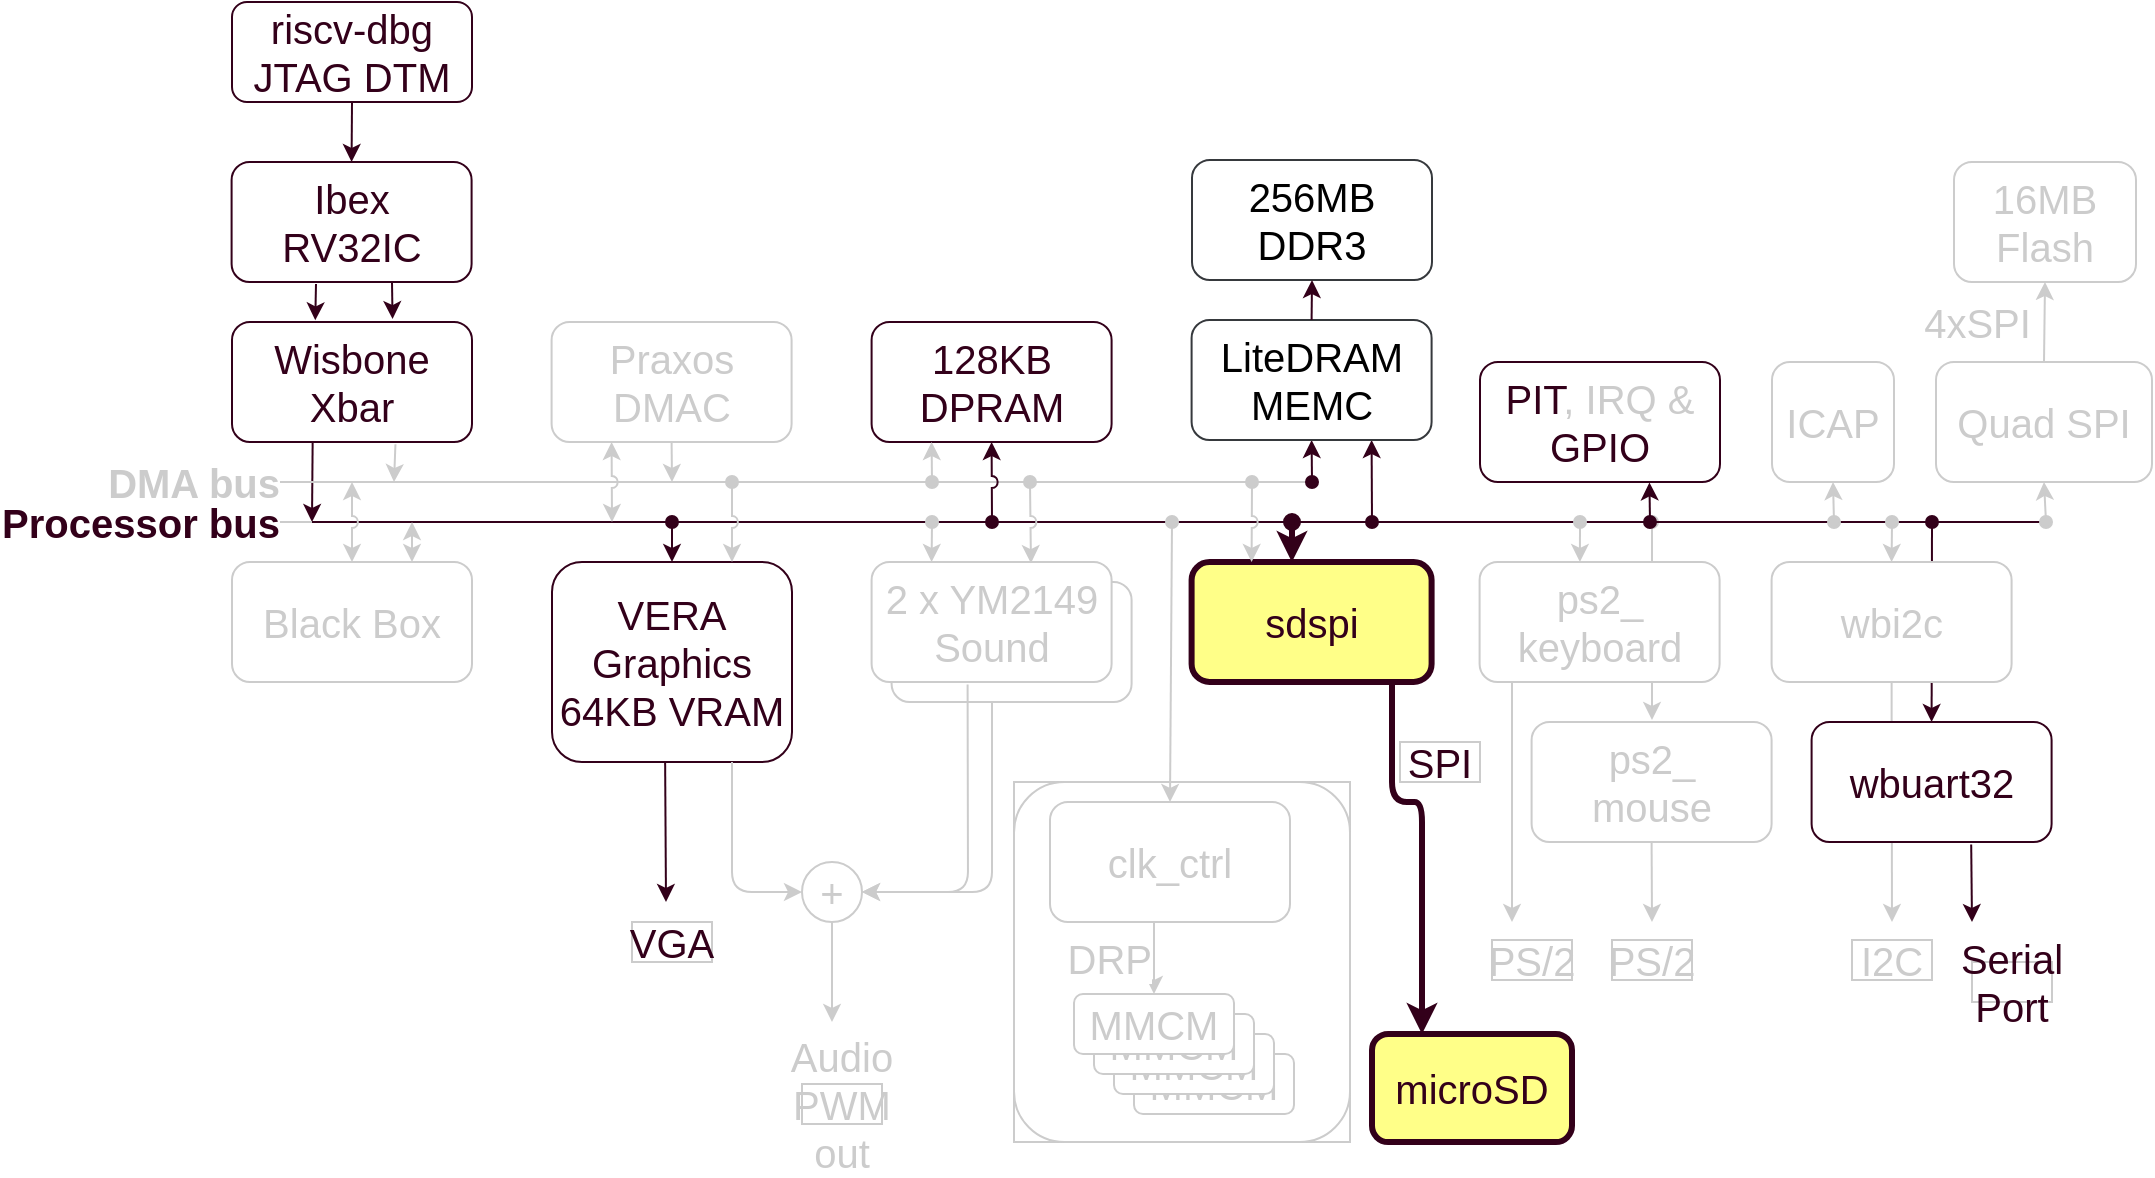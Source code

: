 <mxfile version="19.0.3" type="device"><diagram id="0d0418cf-194d-6f34-59b4-59e4f961d9f4" name="Page-1"><mxGraphModel dx="1888" dy="-459" grid="1" gridSize="10" guides="1" tooltips="1" connect="1" arrows="1" fold="1" page="1" pageScale="1" pageWidth="850" pageHeight="1100" background="#ffffff" math="0" shadow="0"><root><mxCell id="0"/><mxCell id="1" parent="0"/><mxCell id="294" value="" style="endArrow=classic;html=1;strokeWidth=1;startArrow=oval;startFill=1;fontSize=20;strokeColor=#CCCCCC;fontColor=#CCCCCC;" parent="1" edge="1"><mxGeometry width="50" height="50" relative="1" as="geometry"><mxPoint x="788" y="1460" as="sourcePoint"/><mxPoint x="788" y="1559" as="targetPoint"/></mxGeometry></mxCell><mxCell id="295" value="ps2_&lt;br&gt;mouse" style="rounded=1;whiteSpace=wrap;html=1;fontSize=20;strokeColor=#CCCCCC;fontColor=#CCCCCC;" parent="1" vertex="1"><mxGeometry x="727.8" y="1560" width="120" height="60" as="geometry"/></mxCell><mxCell id="299" value="YM2149" style="rounded=1;whiteSpace=wrap;html=1;fontSize=20;strokeColor=#CCCCCC;fontColor=#CCCCCC;" parent="1" vertex="1"><mxGeometry x="407.8" y="1490" width="120" height="60" as="geometry"/></mxCell><mxCell id="300" value="riscv-dbg&lt;br style=&quot;font-size: 20px;&quot;&gt;JTAG DTM&lt;br style=&quot;font-size: 20px;&quot;&gt;" style="rounded=1;whiteSpace=wrap;html=1;fontSize=20;strokeColor=#33001A;fontColor=#33001A;" parent="1" vertex="1"><mxGeometry x="78" y="1200" width="120" height="50" as="geometry"/></mxCell><mxCell id="301" value="Ibex&lt;br style=&quot;font-size: 20px;&quot;&gt;RV32IC&lt;br style=&quot;font-size: 20px;&quot;&gt;" style="rounded=1;whiteSpace=wrap;html=1;fontSize=20;strokeColor=#33001A;fontColor=#33001A;" parent="1" vertex="1"><mxGeometry x="77.8" y="1280" width="120" height="60" as="geometry"/></mxCell><mxCell id="302" value="Praxos DMAC" style="rounded=1;whiteSpace=wrap;html=1;fontSize=20;strokeColor=#CCCCCC;fontColor=#CCCCCC;" parent="1" vertex="1"><mxGeometry x="237.8" y="1360" width="120" height="60" as="geometry"/></mxCell><mxCell id="303" value="128KB&lt;br style=&quot;font-size: 20px&quot;&gt;DPRAM&lt;br style=&quot;font-size: 20px&quot;&gt;" style="rounded=1;whiteSpace=wrap;html=1;fontSize=20;strokeColor=#33001A;fontColor=#33001A;" parent="1" vertex="1"><mxGeometry x="397.8" y="1360" width="120" height="60" as="geometry"/></mxCell><mxCell id="304" value="&lt;font color=&quot;#33001a&quot;&gt;PIT&lt;/font&gt;, IRQ &amp;amp; &lt;font color=&quot;#33001a&quot;&gt;GPIO&lt;/font&gt;" style="rounded=1;whiteSpace=wrap;html=1;fontSize=20;strokeColor=#33001A;fontColor=#CCCCCC;" parent="1" vertex="1"><mxGeometry x="702" y="1380" width="120" height="60" as="geometry"/></mxCell><mxCell id="305" value="VERA Graphics&lt;br&gt;64KB VRAM&lt;br&gt;" style="rounded=1;whiteSpace=wrap;html=1;fontSize=20;strokeColor=#33001A;fontColor=#33001A;strokeWidth=1;fillColor=#FFFFFF;" parent="1" vertex="1"><mxGeometry x="238" y="1480" width="120" height="100" as="geometry"/></mxCell><mxCell id="306" value="2 x YM2149 Sound" style="rounded=1;whiteSpace=wrap;html=1;fontSize=20;strokeColor=#CCCCCC;fontColor=#CCCCCC;" parent="1" vertex="1"><mxGeometry x="397.8" y="1480" width="120" height="60" as="geometry"/></mxCell><mxCell id="307" value="sdspi" style="rounded=1;whiteSpace=wrap;html=1;fontSize=20;strokeColor=#33001A;fontColor=#33001A;fillColor=#FFFF88;strokeWidth=3;" parent="1" vertex="1"><mxGeometry x="557.8" y="1480" width="120" height="60" as="geometry"/></mxCell><mxCell id="308" value="ps2_&lt;br&gt;keyboard" style="rounded=1;whiteSpace=wrap;html=1;fontSize=20;strokeColor=#CCCCCC;fontColor=#CCCCCC;" parent="1" vertex="1"><mxGeometry x="701.8" y="1480" width="120" height="60" as="geometry"/></mxCell><mxCell id="309" value="" style="endArrow=none;html=1;fontSize=20;strokeColor=#CCCCCC;fontColor=#CCCCCC;" parent="1" edge="1"><mxGeometry width="50" height="50" relative="1" as="geometry"><mxPoint x="158" y="1440" as="sourcePoint"/><mxPoint x="618" y="1440" as="targetPoint"/></mxGeometry></mxCell><mxCell id="310" value="" style="endArrow=none;html=1;fontSize=20;strokeColor=#33001A;fontColor=#CCCCCC;" parent="1" edge="1"><mxGeometry width="50" height="50" relative="1" as="geometry"><mxPoint x="118" y="1460" as="sourcePoint"/><mxPoint x="988" y="1460" as="targetPoint"/></mxGeometry></mxCell><mxCell id="311" value="" style="endArrow=classic;html=1;jumpStyle=arc;rounded=1;strokeWidth=1;startArrow=classic;startFill=1;endFill=1;entryX=0.25;entryY=1;fontSize=20;strokeColor=#CCCCCC;fontColor=#CCCCCC;" parent="1" target="302" edge="1"><mxGeometry width="50" height="50" relative="1" as="geometry"><mxPoint x="268" y="1460" as="sourcePoint"/><mxPoint x="281" y="1422" as="targetPoint"/></mxGeometry></mxCell><mxCell id="312" value="" style="endArrow=classic;html=1;strokeWidth=1;entryX=0.5;entryY=0;startArrow=oval;startFill=1;fontSize=20;strokeColor=#33001A;fontColor=#CCCCCC;" parent="1" target="305" edge="1"><mxGeometry width="50" height="50" relative="1" as="geometry"><mxPoint x="298" y="1460" as="sourcePoint"/><mxPoint x="188" y="1490" as="targetPoint"/></mxGeometry></mxCell><mxCell id="313" value="" style="endArrow=classic;html=1;strokeWidth=1;entryX=0.25;entryY=1;startArrow=oval;startFill=1;fontSize=20;strokeColor=#CCCCCC;fontColor=#CCCCCC;" parent="1" target="303" edge="1"><mxGeometry width="50" height="50" relative="1" as="geometry"><mxPoint x="428" y="1440" as="sourcePoint"/><mxPoint x="428" y="1430" as="targetPoint"/></mxGeometry></mxCell><mxCell id="314" value="" style="endArrow=classic;html=1;strokeWidth=1;entryX=0.5;entryY=1;startArrow=oval;startFill=1;jumpStyle=arc;fontSize=20;strokeColor=#33001A;fontColor=#CCCCCC;" parent="1" target="303" edge="1"><mxGeometry width="50" height="50" relative="1" as="geometry"><mxPoint x="458" y="1460" as="sourcePoint"/><mxPoint x="498" y="1430" as="targetPoint"/></mxGeometry></mxCell><mxCell id="315" value="" style="endArrow=classic;html=1;strokeWidth=1;entryX=0.25;entryY=0;startArrow=oval;startFill=1;fontSize=20;strokeColor=#CCCCCC;fontColor=#CCCCCC;" parent="1" target="306" edge="1"><mxGeometry width="50" height="50" relative="1" as="geometry"><mxPoint x="428" y="1460" as="sourcePoint"/><mxPoint x="418" y="1470" as="targetPoint"/></mxGeometry></mxCell><mxCell id="316" value="" style="endArrow=classic;html=1;strokeWidth=1;entryX=0.5;entryY=1;startArrow=oval;startFill=1;fontSize=20;entryDx=0;entryDy=0;strokeColor=#33001A;fontColor=#CCCCCC;" parent="1" target="333" edge="1"><mxGeometry width="50" height="50" relative="1" as="geometry"><mxPoint x="618" y="1440" as="sourcePoint"/><mxPoint x="618" y="1420" as="targetPoint"/></mxGeometry></mxCell><mxCell id="317" value="" style="endArrow=classic;html=1;strokeWidth=3;entryX=0.418;entryY=0;entryPerimeter=0;startArrow=oval;startFill=1;fontSize=20;strokeColor=#33001A;fontColor=#CCCCCC;" parent="1" target="307" edge="1"><mxGeometry width="50" height="50" relative="1" as="geometry"><mxPoint x="608" y="1460" as="sourcePoint"/><mxPoint x="588" y="1470" as="targetPoint"/></mxGeometry></mxCell><mxCell id="318" value="" style="endArrow=classic;html=1;strokeWidth=1;entryX=0.418;entryY=0;entryPerimeter=0;startArrow=oval;startFill=1;fontSize=20;strokeColor=#CCCCCC;fontColor=#CCCCCC;" parent="1" target="308" edge="1"><mxGeometry width="50" height="50" relative="1" as="geometry"><mxPoint x="752" y="1460" as="sourcePoint"/><mxPoint x="802" y="1440" as="targetPoint"/></mxGeometry></mxCell><mxCell id="319" value="" style="endArrow=classic;html=1;strokeWidth=1;entryX=0.5;entryY=0;startArrow=oval;startFill=1;fontSize=20;strokeColor=#CCCCCC;fontColor=#CCCCCC;" parent="1" target="376" edge="1"><mxGeometry width="50" height="50" relative="1" as="geometry"><mxPoint x="908" y="1460" as="sourcePoint"/><mxPoint x="1091" y="1360" as="targetPoint"/></mxGeometry></mxCell><mxCell id="320" value="" style="endArrow=classic;html=1;strokeWidth=1;entryX=0.706;entryY=1.004;entryPerimeter=0;startArrow=oval;startFill=1;fontSize=20;strokeColor=#33001A;fontColor=#CCCCCC;" parent="1" target="304" edge="1"><mxGeometry width="50" height="50" relative="1" as="geometry"><mxPoint x="787" y="1460" as="sourcePoint"/><mxPoint x="852" y="1430" as="targetPoint"/></mxGeometry></mxCell><mxCell id="321" value="" style="endArrow=classic;html=1;strokeWidth=1;entryX=0.664;entryY=0.01;entryPerimeter=0;startArrow=oval;startFill=1;jumpStyle=arc;fontSize=20;strokeColor=#CCCCCC;fontColor=#CCCCCC;" parent="1" target="306" edge="1"><mxGeometry width="50" height="50" relative="1" as="geometry"><mxPoint x="477" y="1440" as="sourcePoint"/><mxPoint x="528" y="1430" as="targetPoint"/></mxGeometry></mxCell><mxCell id="322" value="" style="endArrow=classic;html=1;strokeWidth=1;entryX=0.25;entryY=0;startArrow=oval;startFill=1;jumpStyle=arc;fontSize=20;strokeColor=#CCCCCC;fontColor=#CCCCCC;" parent="1" target="307" edge="1"><mxGeometry width="50" height="50" relative="1" as="geometry"><mxPoint x="588" y="1440" as="sourcePoint"/><mxPoint x="588" y="1430" as="targetPoint"/></mxGeometry></mxCell><mxCell id="323" value="" style="endArrow=classic;html=1;strokeWidth=1;entryX=0.75;entryY=0;startArrow=oval;startFill=1;jumpStyle=arc;fontSize=20;strokeColor=#CCCCCC;fontColor=#CCCCCC;" parent="1" target="305" edge="1"><mxGeometry width="50" height="50" relative="1" as="geometry"><mxPoint x="328" y="1440" as="sourcePoint"/><mxPoint x="378" y="1430" as="targetPoint"/></mxGeometry></mxCell><mxCell id="324" value="" style="endArrow=none;html=1;strokeWidth=1;entryX=0.681;entryY=1.019;entryPerimeter=0;startArrow=classic;startFill=1;fontSize=20;strokeColor=#CCCCCC;fontColor=#CCCCCC;" parent="1" target="328" edge="1"><mxGeometry width="50" height="50" relative="1" as="geometry"><mxPoint x="159" y="1440" as="sourcePoint"/><mxPoint x="159.714" y="1421.286" as="targetPoint"/></mxGeometry></mxCell><mxCell id="325" value="" style="endArrow=none;html=1;strokeWidth=1;entryX=0.336;entryY=1.008;entryPerimeter=0;startArrow=classic;startFill=1;fontSize=20;strokeColor=#33001A;fontColor=#CCCCCC;" parent="1" target="328" edge="1"><mxGeometry width="50" height="50" relative="1" as="geometry"><mxPoint x="118" y="1460" as="sourcePoint"/><mxPoint x="117" y="1421" as="targetPoint"/></mxGeometry></mxCell><mxCell id="326" value="" style="endArrow=classic;html=1;strokeWidth=1;exitX=0.5;exitY=1;fontSize=20;strokeColor=#CCCCCC;fontColor=#CCCCCC;" parent="1" source="302" edge="1"><mxGeometry width="50" height="50" relative="1" as="geometry"><mxPoint x="268" y="1340" as="sourcePoint"/><mxPoint x="298" y="1440" as="targetPoint"/></mxGeometry></mxCell><mxCell id="327" value="" style="endArrow=classic;html=1;strokeWidth=1;startArrow=oval;startFill=1;fontSize=20;entryX=0.75;entryY=1;entryDx=0;entryDy=0;strokeColor=#33001A;fontColor=#CCCCCC;" parent="1" target="333" edge="1"><mxGeometry width="50" height="50" relative="1" as="geometry"><mxPoint x="648" y="1460" as="sourcePoint"/><mxPoint x="648" y="1340" as="targetPoint"/></mxGeometry></mxCell><mxCell id="328" value="Wisbone Xbar" style="rounded=1;whiteSpace=wrap;html=1;fontSize=20;strokeColor=#33001A;fontColor=#33001A;" parent="1" vertex="1"><mxGeometry x="78" y="1360" width="120" height="60" as="geometry"/></mxCell><mxCell id="329" value="" style="endArrow=classic;html=1;strokeWidth=1;entryX=0.347;entryY=-0.014;entryPerimeter=0;fontSize=20;strokeColor=#33001A;fontColor=#CCCCCC;" parent="1" target="328" edge="1"><mxGeometry width="50" height="50" relative="1" as="geometry"><mxPoint x="120" y="1341" as="sourcePoint"/><mxPoint x="-2" y="1360" as="targetPoint"/></mxGeometry></mxCell><mxCell id="330" value="" style="endArrow=classic;html=1;strokeWidth=1;entryX=0.669;entryY=-0.025;entryPerimeter=0;fontSize=20;strokeColor=#33001A;fontColor=#CCCCCC;" parent="1" target="328" edge="1"><mxGeometry width="50" height="50" relative="1" as="geometry"><mxPoint x="158" y="1340" as="sourcePoint"/><mxPoint x="129.333" y="1368.833" as="targetPoint"/></mxGeometry></mxCell><mxCell id="331" value="" style="endArrow=classic;html=1;strokeWidth=1;entryX=0.5;entryY=0;exitX=0.5;exitY=1;fontSize=20;strokeColor=#33001A;fontColor=#CCCCCC;" parent="1" source="300" target="301" edge="1"><mxGeometry width="50" height="50" relative="1" as="geometry"><mxPoint x="28" y="1330" as="sourcePoint"/><mxPoint x="78" y="1280" as="targetPoint"/></mxGeometry></mxCell><mxCell id="340" value="&lt;b style=&quot;font-size: 20px;&quot;&gt;DMA bus&lt;/b&gt;" style="endArrow=none;html=1;strokeWidth=1;align=right;fontSize=20;strokeColor=#CCCCCC;fontColor=#CCCCCC;" parent="1" edge="1"><mxGeometry width="50" height="50" relative="1" as="geometry"><mxPoint x="48" y="1440" as="sourcePoint"/><mxPoint x="158" y="1440" as="targetPoint"/></mxGeometry></mxCell><mxCell id="341" value="&lt;b style=&quot;font-size: 20px;&quot;&gt;&lt;font color=&quot;#33001a&quot;&gt;Processor bus&lt;/font&gt;&lt;/b&gt;" style="endArrow=none;html=1;strokeWidth=1;align=right;fontSize=20;strokeColor=#CCCCCC;fontColor=#CCCCCC;" parent="1" edge="1"><mxGeometry width="50" height="50" relative="1" as="geometry"><mxPoint x="88" y="1460" as="sourcePoint"/><mxPoint x="118" y="1460" as="targetPoint"/></mxGeometry></mxCell><mxCell id="342" value="Black Box" style="rounded=1;whiteSpace=wrap;html=1;fontSize=20;strokeColor=#CCCCCC;fontColor=#CCCCCC;" parent="1" vertex="1"><mxGeometry x="78" y="1480" width="120" height="60" as="geometry"/></mxCell><mxCell id="343" value="" style="endArrow=classic;html=1;strokeWidth=1;align=right;entryX=0.5;entryY=0;startArrow=classic;startFill=1;jumpStyle=arc;fontSize=20;strokeColor=#CCCCCC;fontColor=#CCCCCC;" parent="1" target="342" edge="1"><mxGeometry width="50" height="50" relative="1" as="geometry"><mxPoint x="138" y="1440" as="sourcePoint"/><mxPoint x="178" y="1580" as="targetPoint"/></mxGeometry></mxCell><mxCell id="344" value="" style="endArrow=classic;html=1;strokeWidth=1;align=right;exitX=0.75;exitY=0;startArrow=classic;startFill=1;fontSize=20;strokeColor=#CCCCCC;fontColor=#CCCCCC;" parent="1" source="342" edge="1"><mxGeometry width="50" height="50" relative="1" as="geometry"><mxPoint x="198" y="1630" as="sourcePoint"/><mxPoint x="168" y="1460" as="targetPoint"/></mxGeometry></mxCell><mxCell id="346" value="" style="group;strokeColor=#CCCCCC;fontColor=#CCCCCC;" parent="1" vertex="1" connectable="0"><mxGeometry x="469" y="1590" width="168" height="180" as="geometry"/></mxCell><mxCell id="347" value="" style="rounded=1;whiteSpace=wrap;html=1;fontSize=20;align=center;strokeColor=#CCCCCC;fontColor=#CCCCCC;" parent="346" vertex="1"><mxGeometry width="168" height="180" as="geometry"/></mxCell><mxCell id="348" value="MMCM" style="rounded=1;whiteSpace=wrap;html=1;fontSize=20;align=center;strokeColor=#CCCCCC;fontColor=#CCCCCC;" parent="346" vertex="1"><mxGeometry x="60" y="136" width="80" height="30" as="geometry"/></mxCell><mxCell id="349" value="clk_ctrl" style="rounded=1;whiteSpace=wrap;html=1;fontSize=20;align=center;strokeColor=#CCCCCC;fontColor=#CCCCCC;" parent="346" vertex="1"><mxGeometry x="18" y="10" width="120" height="60" as="geometry"/></mxCell><mxCell id="350" value="MMCM" style="rounded=1;whiteSpace=wrap;html=1;fontSize=20;align=center;strokeColor=#CCCCCC;fontColor=#CCCCCC;" parent="346" vertex="1"><mxGeometry x="50" y="126" width="80" height="30" as="geometry"/></mxCell><mxCell id="351" value="MMCM" style="rounded=1;whiteSpace=wrap;html=1;fontSize=20;align=center;strokeColor=#CCCCCC;fontColor=#CCCCCC;" parent="346" vertex="1"><mxGeometry x="40" y="116" width="80" height="30" as="geometry"/></mxCell><mxCell id="352" value="MMCM" style="rounded=1;whiteSpace=wrap;html=1;fontSize=20;align=center;strokeColor=#CCCCCC;fontColor=#CCCCCC;" parent="346" vertex="1"><mxGeometry x="30" y="106" width="80" height="30" as="geometry"/></mxCell><mxCell id="353" value="DRP" style="endArrow=classic;html=1;strokeWidth=1;fontSize=20;align=right;entryX=0.5;entryY=0;strokeColor=#CCCCCC;fontColor=#CCCCCC;" parent="346" target="352" edge="1"><mxGeometry width="50" height="50" relative="1" as="geometry"><mxPoint x="70" y="70" as="sourcePoint"/><mxPoint x="78" y="95" as="targetPoint"/></mxGeometry></mxCell><mxCell id="354" value="" style="endArrow=classic;html=1;strokeWidth=1;fontSize=20;align=right;startArrow=oval;startFill=1;entryX=0.5;entryY=0;strokeColor=#CCCCCC;fontColor=#CCCCCC;" parent="1" target="349" edge="1"><mxGeometry width="50" height="50" relative="1" as="geometry"><mxPoint x="548" y="1460" as="sourcePoint"/><mxPoint x="542" y="1603" as="targetPoint"/></mxGeometry></mxCell><mxCell id="355" value="" style="endArrow=classic;html=1;strokeWidth=1;fontSize=20;align=right;exitX=0.25;exitY=1;strokeColor=#33001A;fontColor=#CCCCCC;" parent="1" edge="1"><mxGeometry width="50" height="50" relative="1" as="geometry"><mxPoint x="294.571" y="1580.429" as="sourcePoint"/><mxPoint x="295" y="1650" as="targetPoint"/></mxGeometry></mxCell><mxCell id="356" value="VGA" style="text;html=1;strokeColor=#CCCCCC;fillColor=none;align=center;verticalAlign=middle;whiteSpace=wrap;rounded=0;fontSize=20;fontColor=#33001A;" parent="1" vertex="1"><mxGeometry x="278" y="1660" width="40" height="20" as="geometry"/></mxCell><mxCell id="357" value="+" style="ellipse;whiteSpace=wrap;html=1;aspect=fixed;fontSize=20;align=center;strokeColor=#CCCCCC;fontColor=#CCCCCC;" parent="1" vertex="1"><mxGeometry x="363" y="1630" width="30" height="30" as="geometry"/></mxCell><mxCell id="358" value="" style="endArrow=classic;html=1;strokeWidth=1;fontSize=20;align=right;entryX=0;entryY=0.5;exitX=0.75;exitY=1;strokeColor=#CCCCCC;fontColor=#CCCCCC;" parent="1" source="305" target="357" edge="1"><mxGeometry width="50" height="50" relative="1" as="geometry"><mxPoint x="-32" y="1840" as="sourcePoint"/><mxPoint x="18" y="1790" as="targetPoint"/><Array as="points"><mxPoint x="328" y="1645"/></Array></mxGeometry></mxCell><mxCell id="359" value="" style="endArrow=classic;html=1;strokeWidth=1;fontSize=20;align=right;exitX=0.4;exitY=1.021;entryX=1;entryY=0.5;exitPerimeter=0;strokeColor=#CCCCCC;fontColor=#CCCCCC;" parent="1" source="306" target="357" edge="1"><mxGeometry width="50" height="50" relative="1" as="geometry"><mxPoint x="398" y="1650" as="sourcePoint"/><mxPoint x="448" y="1600" as="targetPoint"/><Array as="points"><mxPoint x="446" y="1645"/></Array></mxGeometry></mxCell><mxCell id="360" value="" style="endArrow=classic;html=1;strokeWidth=1;fontSize=20;align=right;entryX=1;entryY=0.5;strokeColor=#CCCCCC;fontColor=#CCCCCC;" parent="1" target="357" edge="1"><mxGeometry width="50" height="50" relative="1" as="geometry"><mxPoint x="458" y="1550" as="sourcePoint"/><mxPoint x="398" y="1650" as="targetPoint"/><Array as="points"><mxPoint x="458" y="1645"/></Array></mxGeometry></mxCell><mxCell id="361" value="" style="endArrow=classic;html=1;strokeWidth=1;fontSize=20;align=right;exitX=0.5;exitY=1;strokeColor=#CCCCCC;fontColor=#CCCCCC;" parent="1" source="357" edge="1"><mxGeometry width="50" height="50" relative="1" as="geometry"><mxPoint x="368" y="1740" as="sourcePoint"/><mxPoint x="378" y="1710" as="targetPoint"/></mxGeometry></mxCell><mxCell id="362" value="Audio PWM out" style="text;html=1;strokeColor=#CCCCCC;fillColor=none;align=center;verticalAlign=middle;whiteSpace=wrap;rounded=0;fontSize=20;fontColor=#CCCCCC;" parent="1" vertex="1"><mxGeometry x="363" y="1741" width="40" height="20" as="geometry"/></mxCell><mxCell id="363" value="" style="endArrow=classic;html=1;strokeWidth=3;fontSize=20;align=right;entryX=0.25;entryY=0;strokeColor=#33001A;fontColor=#33001A;" parent="1" target="384" edge="1"><mxGeometry width="50" height="50" relative="1" as="geometry"><mxPoint x="658" y="1540" as="sourcePoint"/><mxPoint x="658" y="1680" as="targetPoint"/><Array as="points"><mxPoint x="658" y="1600"/><mxPoint x="673" y="1600"/></Array></mxGeometry></mxCell><mxCell id="364" value="SPI" style="text;html=1;strokeColor=#CCCCCC;fillColor=none;align=center;verticalAlign=middle;whiteSpace=wrap;rounded=0;fontSize=20;fontColor=#33001A;" parent="1" vertex="1"><mxGeometry x="662" y="1570" width="40" height="20" as="geometry"/></mxCell><mxCell id="365" value="" style="endArrow=classic;html=1;strokeWidth=1;fontSize=20;align=right;strokeColor=#CCCCCC;fontColor=#CCCCCC;" parent="1" edge="1"><mxGeometry width="50" height="50" relative="1" as="geometry"><mxPoint x="718" y="1540" as="sourcePoint"/><mxPoint x="718" y="1660" as="targetPoint"/></mxGeometry></mxCell><mxCell id="366" value="PS/2" style="text;html=1;strokeColor=#CCCCCC;fillColor=none;align=center;verticalAlign=middle;whiteSpace=wrap;rounded=0;fontSize=20;fontColor=#CCCCCC;" parent="1" vertex="1"><mxGeometry x="708" y="1669" width="40" height="20" as="geometry"/></mxCell><mxCell id="367" value="" style="endArrow=classic;html=1;strokeWidth=1;fontSize=20;align=right;exitX=0.5;exitY=1;strokeColor=#CCCCCC;fontColor=#CCCCCC;" parent="1" source="295" edge="1"><mxGeometry width="50" height="50" relative="1" as="geometry"><mxPoint x="768" y="1710" as="sourcePoint"/><mxPoint x="788" y="1660" as="targetPoint"/></mxGeometry></mxCell><mxCell id="368" value="PS/2" style="text;html=1;strokeColor=#CCCCCC;fillColor=none;align=center;verticalAlign=middle;whiteSpace=wrap;rounded=0;fontSize=20;fontColor=#CCCCCC;" parent="1" vertex="1"><mxGeometry x="768" y="1669" width="40" height="20" as="geometry"/></mxCell><mxCell id="369" value="" style="endArrow=classic;html=1;strokeWidth=1;fontSize=20;align=right;exitX=0.665;exitY=1.021;exitPerimeter=0;strokeColor=#33001A;fontColor=#CCCCCC;" parent="1" source="375" edge="1"><mxGeometry width="50" height="50" relative="1" as="geometry"><mxPoint x="936" y="1630" as="sourcePoint"/><mxPoint x="948" y="1660" as="targetPoint"/></mxGeometry></mxCell><mxCell id="370" value="I2C" style="text;html=1;strokeColor=#CCCCCC;fillColor=none;align=center;verticalAlign=middle;whiteSpace=wrap;rounded=0;fontSize=20;fontColor=#CCCCCC;" parent="1" vertex="1"><mxGeometry x="888" y="1669" width="40" height="20" as="geometry"/></mxCell><mxCell id="371" value="" style="endArrow=oval;html=1;strokeWidth=1;fontSize=20;align=right;exitX=0.5;exitY=0;startArrow=classic;startFill=1;endFill=1;strokeColor=#33001A;fontColor=#CCCCCC;" parent="1" source="375" edge="1"><mxGeometry width="50" height="50" relative="1" as="geometry"><mxPoint x="948" y="1260" as="sourcePoint"/><mxPoint x="928" y="1460" as="targetPoint"/></mxGeometry></mxCell><mxCell id="372" value="Serial Port" style="text;html=1;strokeColor=#CCCCCC;fillColor=none;align=center;verticalAlign=middle;whiteSpace=wrap;rounded=0;fontSize=20;fontColor=#33001A;" parent="1" vertex="1"><mxGeometry x="948" y="1680" width="40" height="20" as="geometry"/></mxCell><mxCell id="374" value="" style="endArrow=classic;html=1;strokeWidth=1;fontSize=20;align=right;exitX=0.5;exitY=1;strokeColor=#CCCCCC;fontColor=#CCCCCC;" parent="1" source="376" edge="1"><mxGeometry width="50" height="50" relative="1" as="geometry"><mxPoint x="907.571" y="1540.429" as="sourcePoint"/><mxPoint x="908" y="1660" as="targetPoint"/></mxGeometry></mxCell><mxCell id="375" value="wbuart32" style="rounded=1;whiteSpace=wrap;html=1;fontSize=20;strokeColor=#33001A;fontColor=#33001A;" parent="1" vertex="1"><mxGeometry x="867.8" y="1560" width="120" height="60" as="geometry"/></mxCell><mxCell id="376" value="wbi2c" style="rounded=1;whiteSpace=wrap;html=1;fontSize=20;strokeColor=#CCCCCC;fontColor=#CCCCCC;" parent="1" vertex="1"><mxGeometry x="847.8" y="1480" width="120" height="60" as="geometry"/></mxCell><mxCell id="377" value="ICAP" style="rounded=1;whiteSpace=wrap;html=1;fontSize=20;align=center;strokeColor=#CCCCCC;fontColor=#CCCCCC;" parent="1" vertex="1"><mxGeometry x="848" y="1380" width="61" height="60" as="geometry"/></mxCell><mxCell id="378" value="" style="endArrow=classic;html=1;strokeWidth=1;fontSize=20;align=right;entryX=0.5;entryY=1;startArrow=oval;startFill=1;strokeColor=#CCCCCC;fontColor=#CCCCCC;" parent="1" target="377" edge="1"><mxGeometry width="50" height="50" relative="1" as="geometry"><mxPoint x="879" y="1460" as="sourcePoint"/><mxPoint x="1038" y="1400" as="targetPoint"/></mxGeometry></mxCell><mxCell id="380" value="Quad SPI" style="rounded=1;whiteSpace=wrap;html=1;fontSize=20;align=center;strokeColor=#CCCCCC;fontColor=#CCCCCC;" parent="1" vertex="1"><mxGeometry x="930" y="1380" width="108" height="60" as="geometry"/></mxCell><mxCell id="381" value="16MB Flash" style="rounded=1;whiteSpace=wrap;html=1;fontSize=20;align=center;strokeColor=#CCCCCC;fontColor=#CCCCCC;" parent="1" vertex="1"><mxGeometry x="939" y="1280" width="91" height="60" as="geometry"/></mxCell><mxCell id="382" value="&lt;div style=&quot;text-align: left&quot;&gt;4xSPI&amp;nbsp;&lt;/div&gt;" style="endArrow=classic;html=1;strokeWidth=1;fontSize=20;align=right;entryX=0.5;entryY=1;exitX=0.5;exitY=0;strokeColor=#CCCCCC;fontColor=#CCCCCC;" parent="1" source="380" target="381" edge="1"><mxGeometry width="50" height="50" relative="1" as="geometry"><mxPoint x="968" y="1390" as="sourcePoint"/><mxPoint x="1018" y="1340" as="targetPoint"/></mxGeometry></mxCell><mxCell id="383" value="" style="endArrow=classic;html=1;strokeWidth=1;fontSize=20;align=right;entryX=0.5;entryY=1;startArrow=oval;startFill=1;strokeColor=#CCCCCC;fontColor=#CCCCCC;" parent="1" target="380" edge="1"><mxGeometry width="50" height="50" relative="1" as="geometry"><mxPoint x="985" y="1460" as="sourcePoint"/><mxPoint x="1068" y="1440" as="targetPoint"/></mxGeometry></mxCell><mxCell id="384" value="microSD" style="rounded=1;whiteSpace=wrap;html=1;fontSize=20;align=center;strokeColor=#33001A;fontColor=#33001A;fillColor=#FFFF88;strokeWidth=3;" parent="1" vertex="1"><mxGeometry x="648" y="1716" width="100" height="54" as="geometry"/></mxCell><mxCell id="333" value="LiteDRAM&lt;br style=&quot;font-size: 20px;&quot;&gt;MEMC" style="rounded=1;whiteSpace=wrap;html=1;fontSize=20;strokeColor=#36393d;fillColor=#FFFFff;strokeWidth=1;" parent="1" vertex="1"><mxGeometry x="557.8" y="1359" width="120" height="60" as="geometry"/></mxCell><mxCell id="334" value="256MB DDR3" style="rounded=1;whiteSpace=wrap;html=1;fontSize=20;strokeColor=#36393d;fillColor=#FFFFff;strokeWidth=1;" parent="1" vertex="1"><mxGeometry x="558" y="1279" width="120" height="60" as="geometry"/></mxCell><mxCell id="335" value="" style="endArrow=classic;html=1;strokeWidth=1;exitX=0.5;exitY=0;entryX=0.5;entryY=1;fontSize=20;strokeColor=#33001A;fontColor=#CCCCCC;" parent="1" source="333" target="334" edge="1"><mxGeometry width="50" height="50" relative="1" as="geometry"><mxPoint x="448" y="1289" as="sourcePoint"/><mxPoint x="498" y="1239" as="targetPoint"/></mxGeometry></mxCell></root></mxGraphModel></diagram></mxfile>